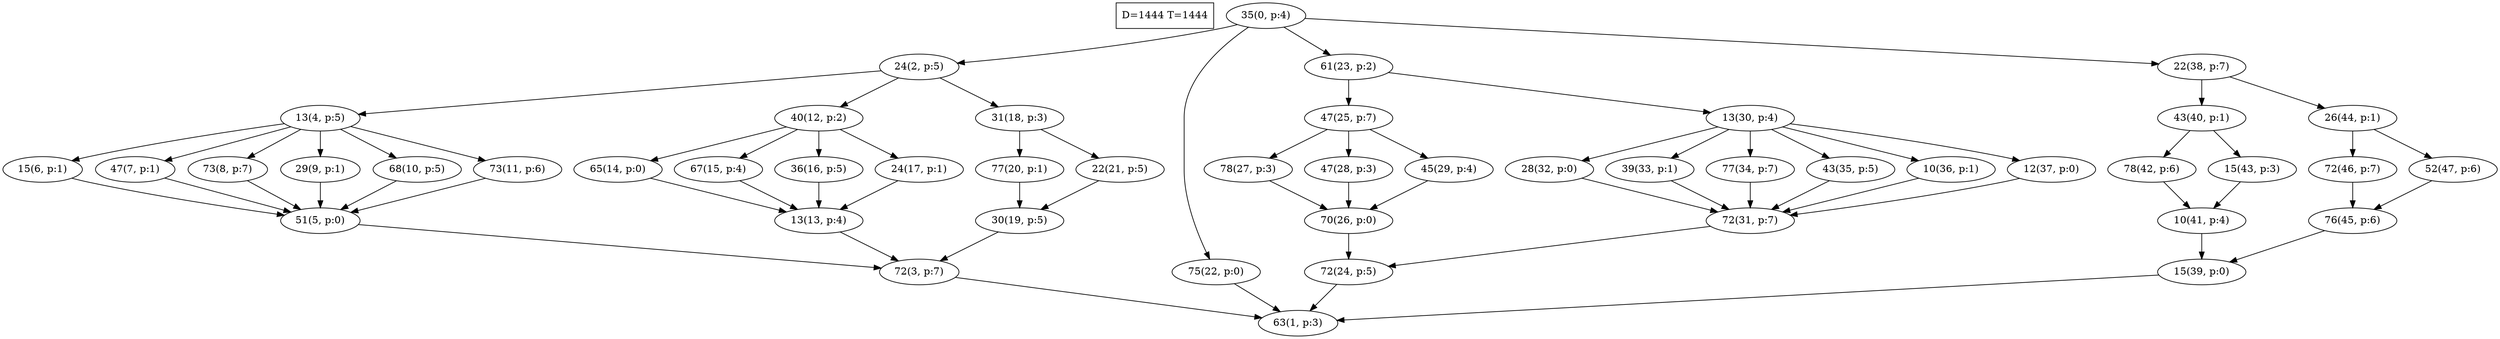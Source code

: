 digraph Task {
i [shape=box, label="D=1444 T=1444"]; 
0 [label="35(0, p:4)"];
1 [label="63(1, p:3)"];
2 [label="24(2, p:5)"];
3 [label="72(3, p:7)"];
4 [label="13(4, p:5)"];
5 [label="51(5, p:0)"];
6 [label="15(6, p:1)"];
7 [label="47(7, p:1)"];
8 [label="73(8, p:7)"];
9 [label="29(9, p:1)"];
10 [label="68(10, p:5)"];
11 [label="73(11, p:6)"];
12 [label="40(12, p:2)"];
13 [label="13(13, p:4)"];
14 [label="65(14, p:0)"];
15 [label="67(15, p:4)"];
16 [label="36(16, p:5)"];
17 [label="24(17, p:1)"];
18 [label="31(18, p:3)"];
19 [label="30(19, p:5)"];
20 [label="77(20, p:1)"];
21 [label="22(21, p:5)"];
22 [label="75(22, p:0)"];
23 [label="61(23, p:2)"];
24 [label="72(24, p:5)"];
25 [label="47(25, p:7)"];
26 [label="70(26, p:0)"];
27 [label="78(27, p:3)"];
28 [label="47(28, p:3)"];
29 [label="45(29, p:4)"];
30 [label="13(30, p:4)"];
31 [label="72(31, p:7)"];
32 [label="28(32, p:0)"];
33 [label="39(33, p:1)"];
34 [label="77(34, p:7)"];
35 [label="43(35, p:5)"];
36 [label="10(36, p:1)"];
37 [label="12(37, p:0)"];
38 [label="22(38, p:7)"];
39 [label="15(39, p:0)"];
40 [label="43(40, p:1)"];
41 [label="10(41, p:4)"];
42 [label="78(42, p:6)"];
43 [label="15(43, p:3)"];
44 [label="26(44, p:1)"];
45 [label="76(45, p:6)"];
46 [label="72(46, p:7)"];
47 [label="52(47, p:6)"];
0 -> 2;
0 -> 22;
0 -> 23;
0 -> 38;
2 -> 4;
2 -> 12;
2 -> 18;
3 -> 1;
4 -> 6;
4 -> 7;
4 -> 8;
4 -> 9;
4 -> 10;
4 -> 11;
5 -> 3;
6 -> 5;
7 -> 5;
8 -> 5;
9 -> 5;
10 -> 5;
11 -> 5;
12 -> 14;
12 -> 15;
12 -> 16;
12 -> 17;
13 -> 3;
14 -> 13;
15 -> 13;
16 -> 13;
17 -> 13;
18 -> 20;
18 -> 21;
19 -> 3;
20 -> 19;
21 -> 19;
22 -> 1;
23 -> 25;
23 -> 30;
24 -> 1;
25 -> 27;
25 -> 28;
25 -> 29;
26 -> 24;
27 -> 26;
28 -> 26;
29 -> 26;
30 -> 32;
30 -> 33;
30 -> 34;
30 -> 35;
30 -> 36;
30 -> 37;
31 -> 24;
32 -> 31;
33 -> 31;
34 -> 31;
35 -> 31;
36 -> 31;
37 -> 31;
38 -> 40;
38 -> 44;
39 -> 1;
40 -> 42;
40 -> 43;
41 -> 39;
42 -> 41;
43 -> 41;
44 -> 46;
44 -> 47;
45 -> 39;
46 -> 45;
47 -> 45;
}